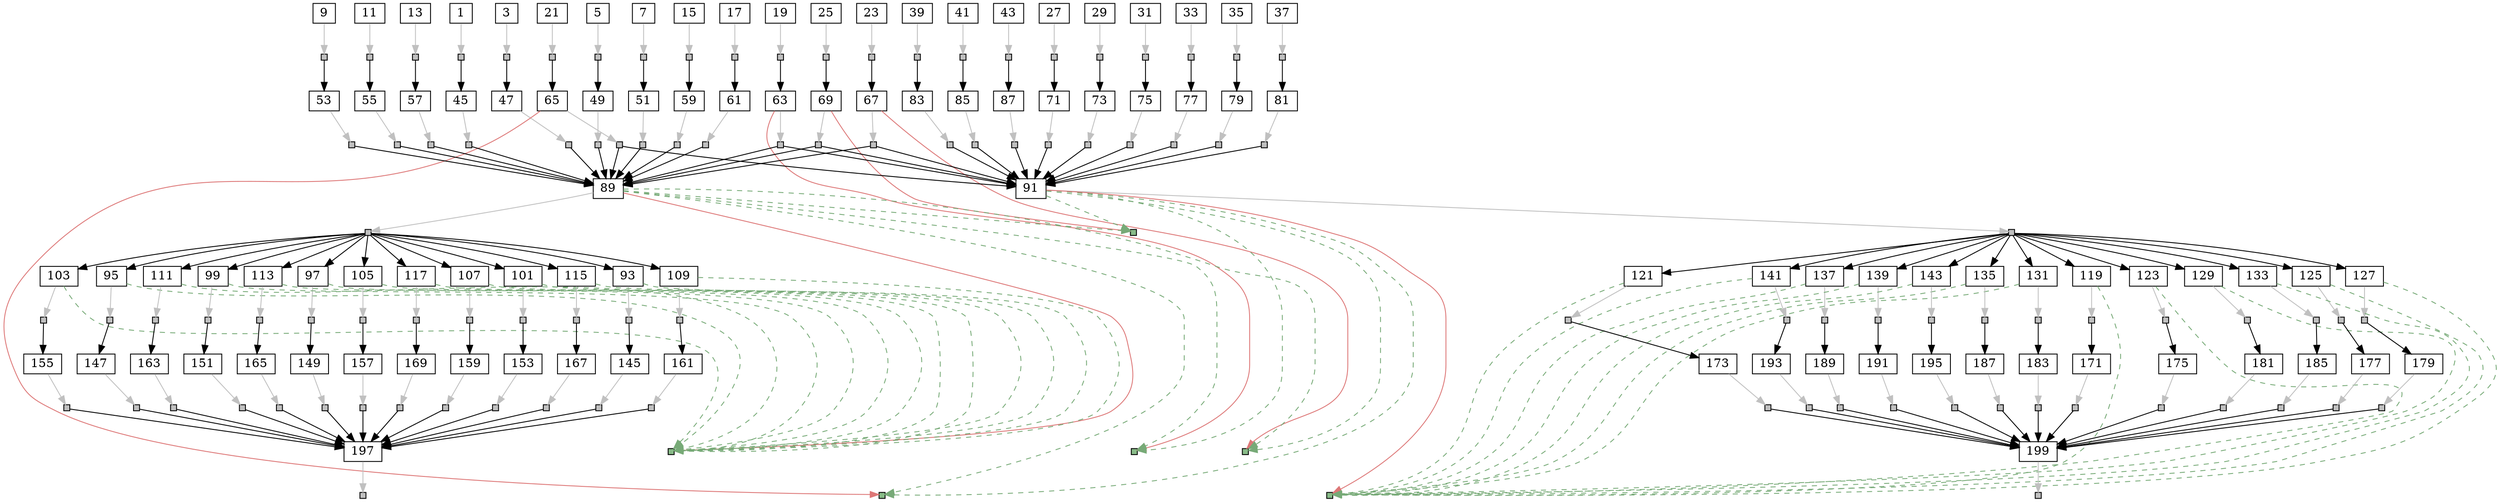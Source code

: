 strict digraph  {
	node [label="\N"];
	1	 [height=0,
		shape=rect,
		size=18.9,
		width=0];
	2	 [fillcolor=gray,
		height=0.1,
		label="",
		shape=rect,
		size=0,
		style=filled,
		width=0.1];
	1 -> 2	 [color=gray,
		size=41470900.0];
	45	 [height=0,
		shape=rect,
		size=312.32,
		width=0];
	2 -> 45	 [size=997152.0];
	3	 [height=0,
		shape=rect,
		size=17.61,
		width=0];
	4	 [fillcolor=gray,
		height=0.1,
		label="",
		shape=rect,
		size=0,
		style=filled,
		width=0.1];
	3 -> 4	 [color=gray,
		size=41498772.0];
	47	 [height=0,
		shape=rect,
		size=261.29,
		width=0];
	4 -> 47	 [size=994011.0];
	5	 [height=0,
		shape=rect,
		size=17.78,
		width=0];
	6	 [fillcolor=gray,
		height=0.1,
		label="",
		shape=rect,
		size=0,
		style=filled,
		width=0.1];
	5 -> 6	 [color=gray,
		size=41547577.0];
	49	 [height=0,
		shape=rect,
		size=392.1,
		width=0];
	6 -> 49	 [size=1011591.0];
	7	 [height=0,
		shape=rect,
		size=18.01,
		width=0];
	8	 [fillcolor=gray,
		height=0.1,
		label="",
		shape=rect,
		size=0,
		style=filled,
		width=0.1];
	7 -> 8	 [color=gray,
		size=41485872.0];
	51	 [height=0,
		shape=rect,
		size=474.23,
		width=0];
	8 -> 51	 [size=972545.0];
	9	 [height=0,
		shape=rect,
		size=19.31,
		width=0];
	10	 [fillcolor=gray,
		height=0.1,
		label="",
		shape=rect,
		size=0,
		style=filled,
		width=0.1];
	9 -> 10	 [color=gray,
		size=41533541.0];
	53	 [height=0,
		shape=rect,
		size=432.1,
		width=0];
	10 -> 53	 [size=1019587.0];
	11	 [height=0,
		shape=rect,
		size=18.13,
		width=0];
	12	 [fillcolor=gray,
		height=0.1,
		label="",
		shape=rect,
		size=0,
		style=filled,
		width=0.1];
	11 -> 12	 [color=gray,
		size=41501434.0];
	55	 [height=0,
		shape=rect,
		size=492.8,
		width=0];
	12 -> 55	 [size=950817.0];
	13	 [height=0,
		shape=rect,
		size=18.87,
		width=0];
	14	 [fillcolor=gray,
		height=0.1,
		label="",
		shape=rect,
		size=0,
		style=filled,
		width=0.1];
	13 -> 14	 [color=gray,
		size=41501385.0];
	57	 [height=0,
		shape=rect,
		size=346.64,
		width=0];
	14 -> 57	 [size=972517.0];
	15	 [height=0,
		shape=rect,
		size=17.87,
		width=0];
	16	 [fillcolor=gray,
		height=0.1,
		label="",
		shape=rect,
		size=0,
		style=filled,
		width=0.1];
	15 -> 16	 [color=gray,
		size=41527076.0];
	59	 [height=0,
		shape=rect,
		size=422.96,
		width=0];
	16 -> 59	 [size=1002010.0];
	17	 [height=0,
		shape=rect,
		size=17.68,
		width=0];
	18	 [fillcolor=gray,
		height=0.1,
		label="",
		shape=rect,
		size=0,
		style=filled,
		width=0.1];
	17 -> 18	 [color=gray,
		size=41525686.0];
	61	 [height=0,
		shape=rect,
		size=355.97,
		width=0];
	18 -> 61	 [size=1000480.0];
	19	 [height=0,
		shape=rect,
		size=18.12,
		width=0];
	20	 [fillcolor=gray,
		height=0.1,
		label="",
		shape=rect,
		size=0,
		style=filled,
		width=0.1];
	19 -> 20	 [color=gray,
		size=41541143.0];
	63	 [height=0,
		shape=rect,
		size=399.36,
		width=0];
	20 -> 63	 [size=1001556.0];
	21	 [height=0,
		shape=rect,
		size=18.19,
		width=0];
	22	 [fillcolor=gray,
		height=0.1,
		label="",
		shape=rect,
		size=0,
		style=filled,
		width=0.1];
	21 -> 22	 [color=gray,
		size=41431599.0];
	65	 [height=0,
		shape=rect,
		size=558.66,
		width=0];
	22 -> 65	 [size=979329.0];
	23	 [height=0,
		shape=rect,
		size=18.83,
		width=0];
	24	 [fillcolor=gray,
		height=0.1,
		label="",
		shape=rect,
		size=0,
		style=filled,
		width=0.1];
	23 -> 24	 [color=gray,
		size=41466951.0];
	67	 [height=0,
		shape=rect,
		size=456.11,
		width=0];
	24 -> 67	 [size=975628.0];
	25	 [height=0,
		shape=rect,
		size=18.43,
		width=0];
	26	 [fillcolor=gray,
		height=0.1,
		label="",
		shape=rect,
		size=0,
		style=filled,
		width=0.1];
	25 -> 26	 [color=gray,
		size=41488159.0];
	69	 [height=0,
		shape=rect,
		size=447.63,
		width=0];
	26 -> 69	 [size=994705.0];
	27	 [height=0,
		shape=rect,
		size=17.64,
		width=0];
	28	 [fillcolor=gray,
		height=0.1,
		label="",
		shape=rect,
		size=0,
		style=filled,
		width=0.1];
	27 -> 28	 [color=gray,
		size=41461933.0];
	71	 [height=0,
		shape=rect,
		size=288.25,
		width=0];
	28 -> 71	 [size=999050.0];
	29	 [height=0,
		shape=rect,
		size=18.03,
		width=0];
	30	 [fillcolor=gray,
		height=0.1,
		label="",
		shape=rect,
		size=0,
		style=filled,
		width=0.1];
	29 -> 30	 [color=gray,
		size=41479198.0];
	73	 [height=0,
		shape=rect,
		size=302.77,
		width=0];
	30 -> 73	 [size=968346.0];
	31	 [height=0,
		shape=rect,
		size=17.66,
		width=0];
	32	 [fillcolor=gray,
		height=0.1,
		label="",
		shape=rect,
		size=0,
		style=filled,
		width=0.1];
	31 -> 32	 [color=gray,
		size=41522588.0];
	75	 [height=0,
		shape=rect,
		size=338.84,
		width=0];
	32 -> 75	 [size=996037.0];
	33	 [height=0,
		shape=rect,
		size=18.6,
		width=0];
	34	 [fillcolor=gray,
		height=0.1,
		label="",
		shape=rect,
		size=0,
		style=filled,
		width=0.1];
	33 -> 34	 [color=gray,
		size=41479936.0];
	77	 [height=0,
		shape=rect,
		size=621.84,
		width=0];
	34 -> 77	 [size=987276.0];
	35	 [height=0,
		shape=rect,
		size=17.9,
		width=0];
	36	 [fillcolor=gray,
		height=0.1,
		label="",
		shape=rect,
		size=0,
		style=filled,
		width=0.1];
	35 -> 36	 [color=gray,
		size=41565646.0];
	79	 [height=0,
		shape=rect,
		size=561.1,
		width=0];
	36 -> 79	 [size=1002148.0];
	37	 [height=0,
		shape=rect,
		size=17.69,
		width=0];
	38	 [fillcolor=gray,
		height=0.1,
		label="",
		shape=rect,
		size=0,
		style=filled,
		width=0.1];
	37 -> 38	 [color=gray,
		size=41450815.0];
	81	 [height=0,
		shape=rect,
		size=304.42,
		width=0];
	38 -> 81	 [size=964961.0];
	39	 [height=0,
		shape=rect,
		size=18.37,
		width=0];
	40	 [fillcolor=gray,
		height=0.1,
		label="",
		shape=rect,
		size=0,
		style=filled,
		width=0.1];
	39 -> 40	 [color=gray,
		size=41537322.0];
	83	 [height=0,
		shape=rect,
		size=342.91,
		width=0];
	40 -> 83	 [size=1021521.0];
	41	 [height=0,
		shape=rect,
		size=17.7,
		width=0];
	42	 [fillcolor=gray,
		height=0.1,
		label="",
		shape=rect,
		size=0,
		style=filled,
		width=0.1];
	41 -> 42	 [color=gray,
		size=41502569.0];
	85	 [height=0,
		shape=rect,
		size=490.51,
		width=0];
	42 -> 85	 [size=994391.0];
	43	 [height=0,
		shape=rect,
		size=18.56,
		width=0];
	44	 [fillcolor=gray,
		height=0.1,
		label="",
		shape=rect,
		size=0,
		style=filled,
		width=0.1];
	43 -> 44	 [color=gray,
		size=41498438.0];
	87	 [height=0,
		shape=rect,
		size=532.08,
		width=0];
	44 -> 87	 [size=994399.0];
	46	 [fillcolor=gray,
		height=0.1,
		label="",
		shape=rect,
		size=0,
		style=filled,
		width=0.1];
	45 -> 46	 [color=gray,
		size=43136527.0];
	89	 [height=0,
		shape=rect,
		size=5.31,
		width=0];
	46 -> 89	 [size=241356.0];
	48	 [fillcolor=gray,
		height=0.1,
		label="",
		shape=rect,
		size=0,
		style=filled,
		width=0.1];
	47 -> 48	 [color=gray,
		size=43223570.0];
	48 -> 89	 [size=297386.0];
	50	 [fillcolor=gray,
		height=0.1,
		label="",
		shape=rect,
		size=0,
		style=filled,
		width=0.1];
	49 -> 50	 [color=gray,
		size=43425436.0];
	50 -> 89	 [size=468027.0];
	52	 [fillcolor=gray,
		height=0.1,
		label="",
		shape=rect,
		size=0,
		style=filled,
		width=0.1];
	51 -> 52	 [color=gray,
		size=43203678.0];
	52 -> 89	 [size=268928.0];
	54	 [fillcolor=gray,
		height=0.1,
		label="",
		shape=rect,
		size=0,
		style=filled,
		width=0.1];
	53 -> 54	 [color=gray,
		size=43210872.0];
	54 -> 89	 [size=275495.0];
	56	 [fillcolor=gray,
		height=0.1,
		label="",
		shape=rect,
		size=0,
		style=filled,
		width=0.1];
	55 -> 56	 [color=gray,
		size=43191413.0];
	56 -> 89	 [size=219373.0];
	58	 [fillcolor=gray,
		height=0.1,
		label="",
		shape=rect,
		size=0,
		style=filled,
		width=0.1];
	57 -> 58	 [color=gray,
		size=43348848.0];
	58 -> 89	 [size=398557.0];
	60	 [fillcolor=gray,
		height=0.1,
		label="",
		shape=rect,
		size=0,
		style=filled,
		width=0.1];
	59 -> 60	 [color=gray,
		size=43210146.0];
	60 -> 89	 [size=263657.0];
	62	 [fillcolor=gray,
		height=0.1,
		label="",
		shape=rect,
		size=0,
		style=filled,
		width=0.1];
	61 -> 62	 [color=gray,
		size=43270091.0];
	62 -> 89	 [size=323462.0];
	64	 [fillcolor=gray,
		height=0.1,
		label="",
		shape=rect,
		size=0,
		style=filled,
		width=0.1];
	63 -> 64	 [color=gray,
		size=43132409.0];
	201	 [fillcolor="#88bb88",
		height=0.1,
		label="",
		shape=rect,
		size=0,
		style=filled,
		width=0.1];
	63 -> 201	 [color="#dd7777",
		size=410479.0,
		weight=0];
	64 -> 89	 [size=0];
	91	 [height=0,
		shape=rect,
		size=5.66,
		width=0];
	64 -> 91	 [size=0];
	66	 [fillcolor=gray,
		height=0.1,
		label="",
		shape=rect,
		size=0,
		style=filled,
		width=0.1];
	65 -> 66	 [color=gray,
		size=43104504.0];
	202	 [fillcolor="#88bb88",
		height=0.1,
		label="",
		shape=rect,
		size=0,
		style=filled,
		width=0.1];
	65 -> 202	 [color="#dd7777",
		size=410479.0,
		weight=0];
	66 -> 89	 [size=0];
	66 -> 91	 [size=0];
	68	 [fillcolor=gray,
		height=0.1,
		label="",
		shape=rect,
		size=0,
		style=filled,
		width=0.1];
	67 -> 68	 [color=gray,
		size=43209511.0];
	203	 [fillcolor="#88bb88",
		height=0.1,
		label="",
		shape=rect,
		size=0,
		style=filled,
		width=0.1];
	67 -> 203	 [color="#dd7777",
		size=410479.0,
		weight=0];
	68 -> 89	 [size=0];
	68 -> 91	 [size=0];
	70	 [fillcolor=gray,
		height=0.1,
		label="",
		shape=rect,
		size=0,
		style=filled,
		width=0.1];
	69 -> 70	 [color=gray,
		size=43136002.0];
	204	 [fillcolor="#88bb88",
		height=0.1,
		label="",
		shape=rect,
		size=0,
		style=filled,
		width=0.1];
	69 -> 204	 [color="#dd7777",
		size=410479.0,
		weight=0];
	70 -> 89	 [size=0];
	70 -> 91	 [size=0];
	72	 [fillcolor=gray,
		height=0.1,
		label="",
		shape=rect,
		size=0,
		style=filled,
		width=0.1];
	71 -> 72	 [color=gray,
		size=43041882.0];
	72 -> 91	 [size=157576.0];
	74	 [fillcolor=gray,
		height=0.1,
		label="",
		shape=rect,
		size=0,
		style=filled,
		width=0.1];
	73 -> 74	 [color=gray,
		size=43288120.0];
	74 -> 91	 [size=355845.0];
	76	 [fillcolor=gray,
		height=0.1,
		label="",
		shape=rect,
		size=0,
		style=filled,
		width=0.1];
	75 -> 76	 [color=gray,
		size=43349420.0];
	76 -> 91	 [size=401446.0];
	78	 [fillcolor=gray,
		height=0.1,
		label="",
		shape=rect,
		size=0,
		style=filled,
		width=0.1];
	77 -> 78	 [color=gray,
		size=43100052.0];
	78 -> 91	 [size=185969.0];
	80	 [fillcolor=gray,
		height=0.1,
		label="",
		shape=rect,
		size=0,
		style=filled,
		width=0.1];
	79 -> 80	 [color=gray,
		size=43310902.0];
	80 -> 91	 [size=325981.0];
	82	 [fillcolor=gray,
		height=0.1,
		label="",
		shape=rect,
		size=0,
		style=filled,
		width=0.1];
	81 -> 82	 [color=gray,
		size=43310082.0];
	82 -> 91	 [size=402805.0];
	84	 [fillcolor=gray,
		height=0.1,
		label="",
		shape=rect,
		size=0,
		style=filled,
		width=0.1];
	83 -> 84	 [color=gray,
		size=43217167.0];
	84 -> 91	 [size=279943.0];
	86	 [fillcolor=gray,
		height=0.1,
		label="",
		shape=rect,
		size=0,
		style=filled,
		width=0.1];
	85 -> 86	 [color=gray,
		size=43168263.0];
	86 -> 91	 [size=238662.0];
	88	 [fillcolor=gray,
		height=0.1,
		label="",
		shape=rect,
		size=0,
		style=filled,
		width=0.1];
	87 -> 88	 [color=gray,
		size=43268551.0];
	88 -> 91	 [size=343089.0];
	90	 [fillcolor=gray,
		height=0.1,
		label="",
		shape=rect,
		size=0,
		style=filled,
		width=0.1];
	89 -> 90	 [color=gray,
		size=961468.0];
	89 -> 201	 [color="#77aa77",
		size=0,
		style=dashed,
		weight=0];
	89 -> 202	 [color="#77aa77",
		size=0,
		style=dashed,
		weight=0];
	89 -> 203	 [color="#77aa77",
		size=0,
		style=dashed,
		weight=0];
	89 -> 204	 [color="#77aa77",
		size=0,
		style=dashed,
		weight=0];
	205	 [fillcolor="#88bb88",
		height=0.1,
		label="",
		shape=rect,
		size=0,
		style=filled,
		width=0.1];
	89 -> 205	 [color="#dd7777",
		size=410479.0,
		weight=0];
	93	 [height=0,
		shape=rect,
		size=5.4,
		width=0];
	90 -> 93	 [size=0];
	95	 [height=0,
		shape=rect,
		size=4.9,
		width=0];
	90 -> 95	 [size=0];
	97	 [height=0,
		shape=rect,
		size=5.58,
		width=0];
	90 -> 97	 [size=0];
	99	 [height=0,
		shape=rect,
		size=5.06,
		width=0];
	90 -> 99	 [size=0];
	101	 [height=0,
		shape=rect,
		size=5.5,
		width=0];
	90 -> 101	 [size=0];
	103	 [height=0,
		shape=rect,
		size=4.99,
		width=0];
	90 -> 103	 [size=0];
	105	 [height=0,
		shape=rect,
		size=5.05,
		width=0];
	90 -> 105	 [size=0];
	107	 [height=0,
		shape=rect,
		size=5.18,
		width=0];
	90 -> 107	 [size=0];
	109	 [height=0,
		shape=rect,
		size=4.89,
		width=0];
	90 -> 109	 [size=0];
	111	 [height=0,
		shape=rect,
		size=5.4,
		width=0];
	90 -> 111	 [size=0];
	113	 [height=0,
		shape=rect,
		size=5.68,
		width=0];
	90 -> 113	 [size=0];
	115	 [height=0,
		shape=rect,
		size=5.21,
		width=0];
	90 -> 115	 [size=0];
	117	 [height=0,
		shape=rect,
		size=5.07,
		width=0];
	90 -> 117	 [size=0];
	92	 [fillcolor=gray,
		height=0.1,
		label="",
		shape=rect,
		size=0,
		style=filled,
		width=0.1];
	91 -> 92	 [color=gray,
		size=948880.0];
	91 -> 201	 [color="#77aa77",
		size=0,
		style=dashed,
		weight=0];
	91 -> 202	 [color="#77aa77",
		size=0,
		style=dashed,
		weight=0];
	91 -> 203	 [color="#77aa77",
		size=0,
		style=dashed,
		weight=0];
	91 -> 204	 [color="#77aa77",
		size=0,
		style=dashed,
		weight=0];
	206	 [fillcolor="#88bb88",
		height=0.1,
		label="",
		shape=rect,
		size=0,
		style=filled,
		width=0.1];
	91 -> 206	 [color="#dd7777",
		size=410479.0,
		weight=0];
	119	 [height=0,
		shape=rect,
		size=5.51,
		width=0];
	92 -> 119	 [size=0];
	121	 [height=0,
		shape=rect,
		size=5.43,
		width=0];
	92 -> 121	 [size=0];
	123	 [height=0,
		shape=rect,
		size=5.6,
		width=0];
	92 -> 123	 [size=0];
	125	 [height=0,
		shape=rect,
		size=4.74,
		width=0];
	92 -> 125	 [size=0];
	127	 [height=0,
		shape=rect,
		size=5.75,
		width=0];
	92 -> 127	 [size=0];
	129	 [height=0,
		shape=rect,
		size=5.0,
		width=0];
	92 -> 129	 [size=0];
	131	 [height=0,
		shape=rect,
		size=5.16,
		width=0];
	92 -> 131	 [size=0];
	133	 [height=0,
		shape=rect,
		size=4.98,
		width=0];
	92 -> 133	 [size=0];
	135	 [height=0,
		shape=rect,
		size=5.59,
		width=0];
	92 -> 135	 [size=0];
	137	 [height=0,
		shape=rect,
		size=5.37,
		width=0];
	92 -> 137	 [size=0];
	139	 [height=0,
		shape=rect,
		size=5.56,
		width=0];
	92 -> 139	 [size=0];
	141	 [height=0,
		shape=rect,
		size=5.33,
		width=0];
	92 -> 141	 [size=0];
	143	 [height=0,
		shape=rect,
		size=4.69,
		width=0];
	92 -> 143	 [size=0];
	94	 [fillcolor=gray,
		height=0.1,
		label="",
		shape=rect,
		size=0,
		style=filled,
		width=0.1];
	93 -> 94	 [color=gray,
		size=53961.0];
	93 -> 205	 [color="#77aa77",
		size=0,
		style=dashed,
		weight=0];
	145	 [height=0,
		shape=rect,
		size=581.69,
		width=0];
	94 -> 145	 [size=12593.0];
	96	 [fillcolor=gray,
		height=0.1,
		label="",
		shape=rect,
		size=0,
		style=filled,
		width=0.1];
	95 -> 96	 [color=gray,
		size=59929.0];
	95 -> 205	 [color="#77aa77",
		size=0,
		style=dashed,
		weight=0];
	147	 [height=0,
		shape=rect,
		size=581.93,
		width=0];
	96 -> 147	 [size=18561.0];
	98	 [fillcolor=gray,
		height=0.1,
		label="",
		shape=rect,
		size=0,
		style=filled,
		width=0.1];
	97 -> 98	 [color=gray,
		size=56149.0];
	97 -> 205	 [color="#77aa77",
		size=0,
		style=dashed,
		weight=0];
	149	 [height=0,
		shape=rect,
		size=593.13,
		width=0];
	98 -> 149	 [size=14781.0];
	100	 [fillcolor=gray,
		height=0.1,
		label="",
		shape=rect,
		size=0,
		style=filled,
		width=0.1];
	99 -> 100	 [color=gray,
		size=53549.0];
	99 -> 205	 [color="#77aa77",
		size=0,
		style=dashed,
		weight=0];
	151	 [height=0,
		shape=rect,
		size=625.73,
		width=0];
	100 -> 151	 [size=12181.0];
	102	 [fillcolor=gray,
		height=0.1,
		label="",
		shape=rect,
		size=0,
		style=filled,
		width=0.1];
	101 -> 102	 [color=gray,
		size=55453.0];
	101 -> 205	 [color="#77aa77",
		size=0,
		style=dashed,
		weight=0];
	153	 [height=0,
		shape=rect,
		size=443.91,
		width=0];
	102 -> 153	 [size=14085.0];
	104	 [fillcolor=gray,
		height=0.1,
		label="",
		shape=rect,
		size=0,
		style=filled,
		width=0.1];
	103 -> 104	 [color=gray,
		size=50488.0];
	103 -> 205	 [color="#77aa77",
		size=0,
		style=dashed,
		weight=0];
	155	 [height=0,
		shape=rect,
		size=519.61,
		width=0];
	104 -> 155	 [size=9120.0];
	106	 [fillcolor=gray,
		height=0.1,
		label="",
		shape=rect,
		size=0,
		style=filled,
		width=0.1];
	105 -> 106	 [color=gray,
		size=58279.0];
	105 -> 205	 [color="#77aa77",
		size=0,
		style=dashed,
		weight=0];
	157	 [height=0,
		shape=rect,
		size=588.32,
		width=0];
	106 -> 157	 [size=16911.0];
	108	 [fillcolor=gray,
		height=0.1,
		label="",
		shape=rect,
		size=0,
		style=filled,
		width=0.1];
	107 -> 108	 [color=gray,
		size=57356.0];
	107 -> 205	 [color="#77aa77",
		size=0,
		style=dashed,
		weight=0];
	159	 [height=0,
		shape=rect,
		size=610.56,
		width=0];
	108 -> 159	 [size=15988.0];
	110	 [fillcolor=gray,
		height=0.1,
		label="",
		shape=rect,
		size=0,
		style=filled,
		width=0.1];
	109 -> 110	 [color=gray,
		size=57410.0];
	109 -> 205	 [color="#77aa77",
		size=0,
		style=dashed,
		weight=0];
	161	 [height=0,
		shape=rect,
		size=635.16,
		width=0];
	110 -> 161	 [size=16042.0];
	112	 [fillcolor=gray,
		height=0.1,
		label="",
		shape=rect,
		size=0,
		style=filled,
		width=0.1];
	111 -> 112	 [color=gray,
		size=54169.0];
	111 -> 205	 [color="#77aa77",
		size=0,
		style=dashed,
		weight=0];
	163	 [height=0,
		shape=rect,
		size=679.9,
		width=0];
	112 -> 163	 [size=12801.0];
	114	 [fillcolor=gray,
		height=0.1,
		label="",
		shape=rect,
		size=0,
		style=filled,
		width=0.1];
	113 -> 114	 [color=gray,
		size=48035.0];
	113 -> 205	 [color="#77aa77",
		size=0,
		style=dashed,
		weight=0];
	165	 [height=0,
		shape=rect,
		size=649.21,
		width=0];
	114 -> 165	 [size=6667.0];
	116	 [fillcolor=gray,
		height=0.1,
		label="",
		shape=rect,
		size=0,
		style=filled,
		width=0.1];
	115 -> 116	 [color=gray,
		size=52909.0];
	115 -> 205	 [color="#77aa77",
		size=0,
		style=dashed,
		weight=0];
	167	 [height=0,
		shape=rect,
		size=339.54,
		width=0];
	116 -> 167	 [size=11541.0];
	118	 [fillcolor=gray,
		height=0.1,
		label="",
		shape=rect,
		size=0,
		style=filled,
		width=0.1];
	117 -> 118	 [color=gray,
		size=59063.0];
	117 -> 205	 [color="#77aa77",
		size=0,
		style=dashed,
		weight=0];
	169	 [height=0,
		shape=rect,
		size=557.5,
		width=0];
	118 -> 169	 [size=17695.0];
	120	 [fillcolor=gray,
		height=0.1,
		label="",
		shape=rect,
		size=0,
		style=filled,
		width=0.1];
	119 -> 120	 [color=gray,
		size=42504.0];
	119 -> 206	 [color="#77aa77",
		size=0,
		style=dashed,
		weight=0];
	171	 [height=0,
		shape=rect,
		size=336.78,
		width=0];
	120 -> 171	 [size=13724.0];
	122	 [fillcolor=gray,
		height=0.1,
		label="",
		shape=rect,
		size=0,
		style=filled,
		width=0.1];
	121 -> 122	 [color=gray,
		size=39706.0];
	121 -> 206	 [color="#77aa77",
		size=0,
		style=dashed,
		weight=0];
	173	 [height=0,
		shape=rect,
		size=607.07,
		width=0];
	122 -> 173	 [size=10926.0];
	124	 [fillcolor=gray,
		height=0.1,
		label="",
		shape=rect,
		size=0,
		style=filled,
		width=0.1];
	123 -> 124	 [color=gray,
		size=38440.0];
	123 -> 206	 [color="#77aa77",
		size=0,
		style=dashed,
		weight=0];
	175	 [height=0,
		shape=rect,
		size=374.93,
		width=0];
	124 -> 175	 [size=9660.0];
	126	 [fillcolor=gray,
		height=0.1,
		label="",
		shape=rect,
		size=0,
		style=filled,
		width=0.1];
	125 -> 126	 [color=gray,
		size=38131.0];
	125 -> 206	 [color="#77aa77",
		size=0,
		style=dashed,
		weight=0];
	177	 [height=0,
		shape=rect,
		size=627.85,
		width=0];
	126 -> 177	 [size=9351.0];
	128	 [fillcolor=gray,
		height=0.1,
		label="",
		shape=rect,
		size=0,
		style=filled,
		width=0.1];
	127 -> 128	 [color=gray,
		size=43912.0];
	127 -> 206	 [color="#77aa77",
		size=0,
		style=dashed,
		weight=0];
	179	 [height=0,
		shape=rect,
		size=515.15,
		width=0];
	128 -> 179	 [size=15132.0];
	130	 [fillcolor=gray,
		height=0.1,
		label="",
		shape=rect,
		size=0,
		style=filled,
		width=0.1];
	129 -> 130	 [color=gray,
		size=42077.0];
	129 -> 206	 [color="#77aa77",
		size=0,
		style=dashed,
		weight=0];
	181	 [height=0,
		shape=rect,
		size=578.73,
		width=0];
	130 -> 181	 [size=13297.0];
	132	 [fillcolor=gray,
		height=0.1,
		label="",
		shape=rect,
		size=0,
		style=filled,
		width=0.1];
	131 -> 132	 [color=gray,
		size=42696.0];
	131 -> 206	 [color="#77aa77",
		size=0,
		style=dashed,
		weight=0];
	183	 [height=0,
		shape=rect,
		size=611.2,
		width=0];
	132 -> 183	 [size=13916.0];
	134	 [fillcolor=gray,
		height=0.1,
		label="",
		shape=rect,
		size=0,
		style=filled,
		width=0.1];
	133 -> 134	 [color=gray,
		size=35592.0];
	133 -> 206	 [color="#77aa77",
		size=0,
		style=dashed,
		weight=0];
	185	 [height=0,
		shape=rect,
		size=310.5,
		width=0];
	134 -> 185	 [size=6812.0];
	136	 [fillcolor=gray,
		height=0.1,
		label="",
		shape=rect,
		size=0,
		style=filled,
		width=0.1];
	135 -> 136	 [color=gray,
		size=42297.0];
	135 -> 206	 [color="#77aa77",
		size=0,
		style=dashed,
		weight=0];
	187	 [height=0,
		shape=rect,
		size=529.4,
		width=0];
	136 -> 187	 [size=13517.0];
	138	 [fillcolor=gray,
		height=0.1,
		label="",
		shape=rect,
		size=0,
		style=filled,
		width=0.1];
	137 -> 138	 [color=gray,
		size=41752.0];
	137 -> 206	 [color="#77aa77",
		size=0,
		style=dashed,
		weight=0];
	189	 [height=0,
		shape=rect,
		size=427.55,
		width=0];
	138 -> 189	 [size=12972.0];
	140	 [fillcolor=gray,
		height=0.1,
		label="",
		shape=rect,
		size=0,
		style=filled,
		width=0.1];
	139 -> 140	 [color=gray,
		size=42981.0];
	139 -> 206	 [color="#77aa77",
		size=0,
		style=dashed,
		weight=0];
	191	 [height=0,
		shape=rect,
		size=535.8,
		width=0];
	140 -> 191	 [size=14201.0];
	142	 [fillcolor=gray,
		height=0.1,
		label="",
		shape=rect,
		size=0,
		style=filled,
		width=0.1];
	141 -> 142	 [color=gray,
		size=46579.0];
	141 -> 206	 [color="#77aa77",
		size=0,
		style=dashed,
		weight=0];
	193	 [height=0,
		shape=rect,
		size=676.77,
		width=0];
	142 -> 193	 [size=17799.0];
	144	 [fillcolor=gray,
		height=0.1,
		label="",
		shape=rect,
		size=0,
		style=filled,
		width=0.1];
	143 -> 144	 [color=gray,
		size=40346.0];
	143 -> 206	 [color="#77aa77",
		size=0,
		style=dashed,
		weight=0];
	195	 [height=0,
		shape=rect,
		size=670.68,
		width=0];
	144 -> 195	 [size=11566.0];
	146	 [fillcolor=gray,
		height=0.1,
		label="",
		shape=rect,
		size=0,
		style=filled,
		width=0.1];
	145 -> 146	 [color=gray,
		size=43294628.0];
	197	 [height=0,
		shape=rect,
		size=5.46,
		width=0];
	146 -> 197	 [size=399457.0];
	148	 [fillcolor=gray,
		height=0.1,
		label="",
		shape=rect,
		size=0,
		style=filled,
		width=0.1];
	147 -> 148	 [color=gray,
		size=43148817.0];
	148 -> 197	 [size=222633.0];
	150	 [fillcolor=gray,
		height=0.1,
		label="",
		shape=rect,
		size=0,
		style=filled,
		width=0.1];
	149 -> 150	 [color=gray,
		size=43289453.0];
	150 -> 197	 [size=332044.0];
	152	 [fillcolor=gray,
		height=0.1,
		label="",
		shape=rect,
		size=0,
		style=filled,
		width=0.1];
	151 -> 152	 [color=gray,
		size=43208957.0];
	152 -> 197	 [size=274207.0];
	154	 [fillcolor=gray,
		height=0.1,
		label="",
		shape=rect,
		size=0,
		style=filled,
		width=0.1];
	153 -> 154	 [color=gray,
		size=43203177.0];
	154 -> 197	 [size=267800.0];
	156	 [fillcolor=gray,
		height=0.1,
		label="",
		shape=rect,
		size=0,
		style=filled,
		width=0.1];
	155 -> 156	 [color=gray,
		size=43314068.0];
	156 -> 197	 [size=342028.0];
	158	 [fillcolor=gray,
		height=0.1,
		label="",
		shape=rect,
		size=0,
		style=filled,
		width=0.1];
	157 -> 158	 [color=gray,
		size=43138157.0];
	158 -> 197	 [size=187866.0];
	160	 [fillcolor=gray,
		height=0.1,
		label="",
		shape=rect,
		size=0,
		style=filled,
		width=0.1];
	159 -> 160	 [color=gray,
		size=43227970.0];
	160 -> 197	 [size=281481.0];
	162	 [fillcolor=gray,
		height=0.1,
		label="",
		shape=rect,
		size=0,
		style=filled,
		width=0.1];
	161 -> 162	 [color=gray,
		size=43204355.0];
	162 -> 197	 [size=257726.0];
	164	 [fillcolor=gray,
		height=0.1,
		label="",
		shape=rect,
		size=0,
		style=filled,
		width=0.1];
	163 -> 164	 [color=gray,
		size=43179653.0];
	164 -> 197	 [size=218643.0];
	166	 [fillcolor=gray,
		height=0.1,
		label="",
		shape=rect,
		size=0,
		style=filled,
		width=0.1];
	165 -> 166	 [color=gray,
		size=43291056.0];
	166 -> 197	 [size=417363.0];
	168	 [fillcolor=gray,
		height=0.1,
		label="",
		shape=rect,
		size=0,
		style=filled,
		width=0.1];
	167 -> 168	 [color=gray,
		size=43079380.0];
	168 -> 197	 [size=166634.0];
	170	 [fillcolor=gray,
		height=0.1,
		label="",
		shape=rect,
		size=0,
		style=filled,
		width=0.1];
	169 -> 170	 [color=gray,
		size=43116381.0];
	170 -> 197	 [size=201504.0];
	172	 [fillcolor=gray,
		height=0.1,
		label="",
		shape=rect,
		size=0,
		style=filled,
		width=0.1];
	171 -> 172	 [color=gray,
		size=43133827.0];
	199	 [height=0,
		shape=rect,
		size=5.43,
		width=0];
	172 -> 199	 [size=249521.0];
	174	 [fillcolor=gray,
		height=0.1,
		label="",
		shape=rect,
		size=0,
		style=filled,
		width=0.1];
	173 -> 174	 [color=gray,
		size=43225333.0];
	174 -> 199	 [size=293058.0];
	176	 [fillcolor=gray,
		height=0.1,
		label="",
		shape=rect,
		size=0,
		style=filled,
		width=0.1];
	175 -> 176	 [color=gray,
		size=43243660.0];
	176 -> 199	 [size=295686.0];
	178	 [fillcolor=gray,
		height=0.1,
		label="",
		shape=rect,
		size=0,
		style=filled,
		width=0.1];
	177 -> 178	 [color=gray,
		size=43199599.0];
	178 -> 199	 [size=285516.0];
	180	 [fillcolor=gray,
		height=0.1,
		label="",
		shape=rect,
		size=0,
		style=filled,
		width=0.1];
	179 -> 180	 [color=gray,
		size=43329378.0];
	180 -> 199	 [size=344457.0];
	182	 [fillcolor=gray,
		height=0.1,
		label="",
		shape=rect,
		size=0,
		style=filled,
		width=0.1];
	181 -> 182	 [color=gray,
		size=43309717.0];
	182 -> 199	 [size=402440.0];
	184	 [fillcolor=gray,
		height=0.1,
		label="",
		shape=rect,
		size=0,
		style=filled,
		width=0.1];
	183 -> 184	 [color=gray,
		size=43380103.0];
	184 -> 199	 [size=442879.0];
	186	 [fillcolor=gray,
		height=0.1,
		label="",
		shape=rect,
		size=0,
		style=filled,
		width=0.1];
	185 -> 186	 [color=gray,
		size=43340080.0];
	186 -> 199	 [size=410479.0];
	188	 [fillcolor=gray,
		height=0.1,
		label="",
		shape=rect,
		size=0,
		style=filled,
		width=0.1];
	187 -> 188	 [color=gray,
		size=43192208.0];
	188 -> 199	 [size=266746.0];
	190	 [fillcolor=gray,
		height=0.1,
		label="",
		shape=rect,
		size=0,
		style=filled,
		width=0.1];
	189 -> 190	 [color=gray,
		size=43113882.0];
	190 -> 199	 [size=160727.0];
	192	 [fillcolor=gray,
		height=0.1,
		label="",
		shape=rect,
		size=0,
		style=filled,
		width=0.1];
	191 -> 192	 [color=gray,
		size=43290546.0];
	192 -> 199	 [size=368981.0];
	194	 [fillcolor=gray,
		height=0.1,
		label="",
		shape=rect,
		size=0,
		style=filled,
		width=0.1];
	193 -> 194	 [color=gray,
		size=43348659.0];
	194 -> 199	 [size=435566.0];
	196	 [fillcolor=gray,
		height=0.1,
		label="",
		shape=rect,
		size=0,
		style=filled,
		width=0.1];
	195 -> 196	 [color=gray,
		size=43174871.0];
	196 -> 199	 [size=235260.0];
	198	 [fillcolor=gray,
		height=0.1,
		label="",
		shape=rect,
		size=0,
		style=filled,
		width=0.1];
	197 -> 198	 [color=gray,
		size=26631.0];
	200	 [fillcolor=gray,
		height=0.1,
		label="",
		shape=rect,
		size=0,
		style=filled,
		width=0.1];
	199 -> 200	 [color=gray,
		size=39456.0];
}
